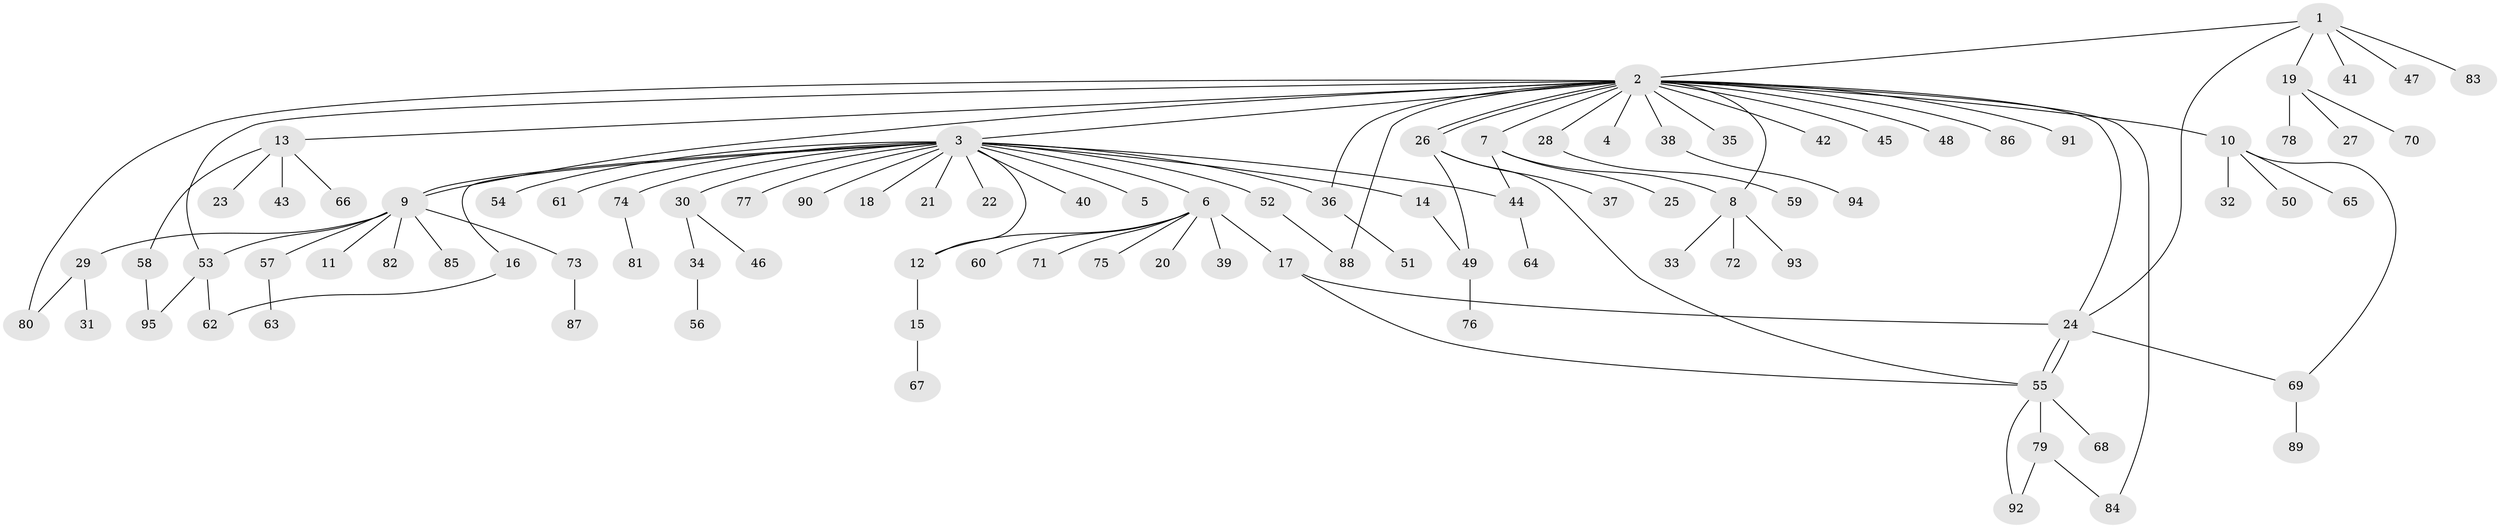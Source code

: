 // Generated by graph-tools (version 1.1) at 2025/35/03/09/25 02:35:35]
// undirected, 95 vertices, 114 edges
graph export_dot {
graph [start="1"]
  node [color=gray90,style=filled];
  1;
  2;
  3;
  4;
  5;
  6;
  7;
  8;
  9;
  10;
  11;
  12;
  13;
  14;
  15;
  16;
  17;
  18;
  19;
  20;
  21;
  22;
  23;
  24;
  25;
  26;
  27;
  28;
  29;
  30;
  31;
  32;
  33;
  34;
  35;
  36;
  37;
  38;
  39;
  40;
  41;
  42;
  43;
  44;
  45;
  46;
  47;
  48;
  49;
  50;
  51;
  52;
  53;
  54;
  55;
  56;
  57;
  58;
  59;
  60;
  61;
  62;
  63;
  64;
  65;
  66;
  67;
  68;
  69;
  70;
  71;
  72;
  73;
  74;
  75;
  76;
  77;
  78;
  79;
  80;
  81;
  82;
  83;
  84;
  85;
  86;
  87;
  88;
  89;
  90;
  91;
  92;
  93;
  94;
  95;
  1 -- 2;
  1 -- 19;
  1 -- 24;
  1 -- 41;
  1 -- 47;
  1 -- 83;
  2 -- 3;
  2 -- 4;
  2 -- 7;
  2 -- 8;
  2 -- 9;
  2 -- 10;
  2 -- 13;
  2 -- 24;
  2 -- 26;
  2 -- 26;
  2 -- 28;
  2 -- 35;
  2 -- 36;
  2 -- 38;
  2 -- 42;
  2 -- 45;
  2 -- 48;
  2 -- 53;
  2 -- 80;
  2 -- 84;
  2 -- 86;
  2 -- 88;
  2 -- 91;
  3 -- 5;
  3 -- 6;
  3 -- 9;
  3 -- 12;
  3 -- 14;
  3 -- 16;
  3 -- 18;
  3 -- 21;
  3 -- 22;
  3 -- 30;
  3 -- 36;
  3 -- 40;
  3 -- 44;
  3 -- 52;
  3 -- 54;
  3 -- 61;
  3 -- 74;
  3 -- 77;
  3 -- 90;
  6 -- 12;
  6 -- 17;
  6 -- 20;
  6 -- 39;
  6 -- 60;
  6 -- 71;
  6 -- 75;
  7 -- 8;
  7 -- 25;
  7 -- 44;
  8 -- 33;
  8 -- 72;
  8 -- 93;
  9 -- 11;
  9 -- 29;
  9 -- 53;
  9 -- 57;
  9 -- 73;
  9 -- 82;
  9 -- 85;
  10 -- 32;
  10 -- 50;
  10 -- 65;
  10 -- 69;
  12 -- 15;
  13 -- 23;
  13 -- 43;
  13 -- 58;
  13 -- 66;
  14 -- 49;
  15 -- 67;
  16 -- 62;
  17 -- 24;
  17 -- 55;
  19 -- 27;
  19 -- 70;
  19 -- 78;
  24 -- 55;
  24 -- 55;
  24 -- 69;
  26 -- 37;
  26 -- 49;
  26 -- 55;
  28 -- 59;
  29 -- 31;
  29 -- 80;
  30 -- 34;
  30 -- 46;
  34 -- 56;
  36 -- 51;
  38 -- 94;
  44 -- 64;
  49 -- 76;
  52 -- 88;
  53 -- 62;
  53 -- 95;
  55 -- 68;
  55 -- 79;
  55 -- 92;
  57 -- 63;
  58 -- 95;
  69 -- 89;
  73 -- 87;
  74 -- 81;
  79 -- 84;
  79 -- 92;
}
